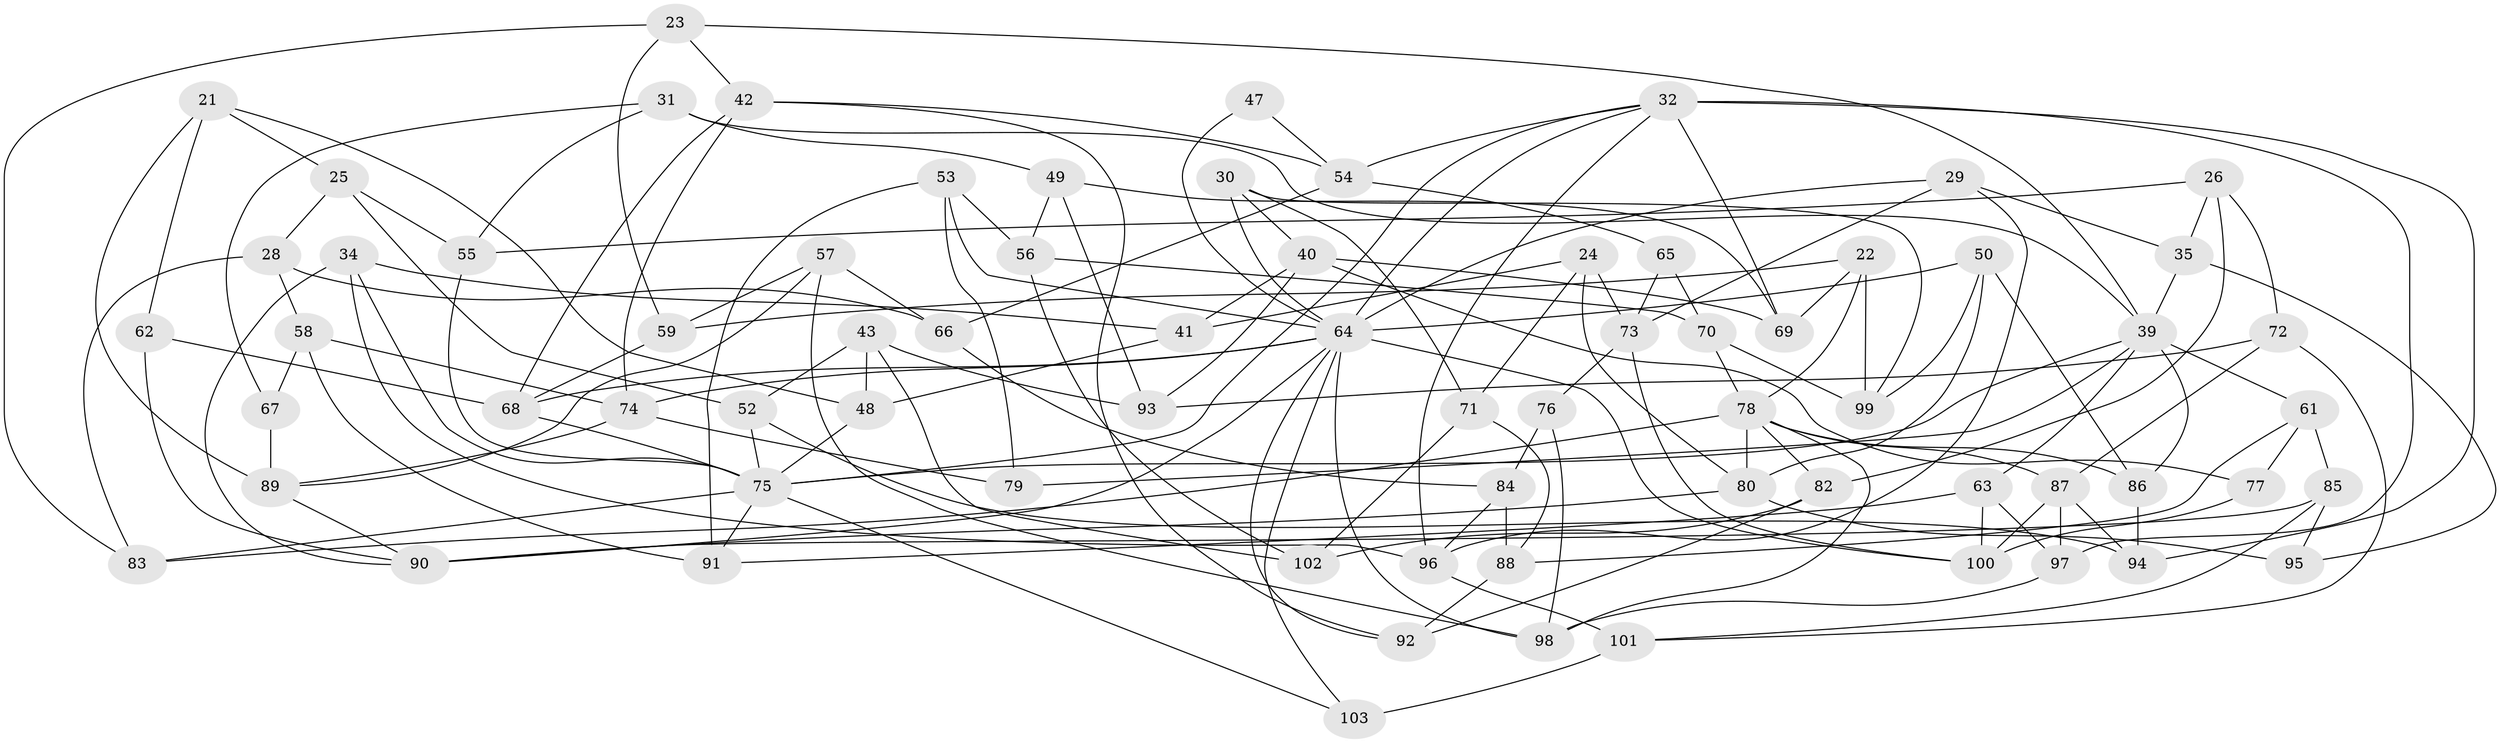 // original degree distribution, {4: 1.0}
// Generated by graph-tools (version 1.1) at 2025/01/03/04/25 22:01:00]
// undirected, 72 vertices, 159 edges
graph export_dot {
graph [start="1"]
  node [color=gray90,style=filled];
  21;
  22;
  23;
  24;
  25;
  26;
  28;
  29;
  30;
  31;
  32 [super="+16"];
  34;
  35;
  39 [super="+27"];
  40 [super="+3"];
  41;
  42 [super="+15"];
  43;
  47;
  48;
  49;
  50;
  52;
  53 [super="+51"];
  54 [super="+38"];
  55;
  56;
  57;
  58;
  59;
  61;
  62;
  63;
  64 [super="+17+44"];
  65;
  66;
  67;
  68 [super="+45"];
  69;
  70;
  71;
  72;
  73 [super="+33"];
  74 [super="+1"];
  75 [super="+4+9+7"];
  76;
  77;
  78 [super="+19+46"];
  79;
  80 [super="+6"];
  82;
  83;
  84;
  85;
  86;
  87 [super="+36"];
  88;
  89 [super="+14"];
  90 [super="+20"];
  91;
  92;
  93;
  94;
  95;
  96 [super="+60"];
  97 [super="+81"];
  98 [super="+8"];
  99;
  100 [super="+37"];
  101 [super="+11"];
  102;
  103;
  21 -- 25;
  21 -- 48;
  21 -- 62;
  21 -- 89;
  22 -- 69;
  22 -- 99;
  22 -- 59;
  22 -- 78;
  23 -- 83;
  23 -- 59;
  23 -- 42;
  23 -- 39;
  24 -- 71;
  24 -- 80;
  24 -- 41;
  24 -- 73;
  25 -- 28;
  25 -- 52;
  25 -- 55;
  26 -- 55;
  26 -- 35;
  26 -- 72;
  26 -- 82;
  28 -- 58;
  28 -- 66;
  28 -- 83;
  29 -- 35;
  29 -- 73;
  29 -- 96;
  29 -- 64;
  30 -- 71;
  30 -- 99;
  30 -- 40;
  30 -- 64;
  31 -- 49;
  31 -- 55;
  31 -- 67;
  31 -- 39;
  32 -- 94;
  32 -- 97 [weight=2];
  32 -- 54;
  32 -- 96;
  32 -- 64;
  32 -- 69;
  32 -- 75;
  34 -- 96;
  34 -- 41;
  34 -- 90;
  34 -- 75;
  35 -- 95;
  35 -- 39;
  39 -- 63;
  39 -- 86;
  39 -- 61;
  39 -- 79;
  39 -- 75;
  40 -- 69;
  40 -- 77 [weight=2];
  40 -- 93;
  40 -- 41;
  41 -- 48;
  42 -- 68;
  42 -- 74 [weight=2];
  42 -- 54;
  42 -- 92;
  43 -- 93;
  43 -- 102;
  43 -- 48;
  43 -- 52;
  47 -- 54 [weight=2];
  47 -- 64 [weight=2];
  48 -- 75;
  49 -- 93;
  49 -- 69;
  49 -- 56;
  50 -- 80;
  50 -- 99;
  50 -- 86;
  50 -- 64;
  52 -- 94;
  52 -- 75;
  53 -- 64 [weight=2];
  53 -- 79 [weight=2];
  53 -- 56;
  53 -- 91;
  54 -- 65;
  54 -- 66;
  55 -- 75;
  56 -- 70;
  56 -- 102;
  57 -- 66;
  57 -- 89;
  57 -- 98;
  57 -- 59;
  58 -- 74;
  58 -- 67;
  58 -- 91;
  59 -- 68;
  61 -- 77;
  61 -- 88;
  61 -- 85;
  62 -- 68 [weight=2];
  62 -- 90;
  63 -- 100;
  63 -- 91;
  63 -- 97;
  64 -- 68;
  64 -- 100 [weight=2];
  64 -- 103;
  64 -- 92;
  64 -- 98;
  64 -- 74;
  64 -- 90;
  65 -- 70;
  65 -- 73 [weight=2];
  66 -- 84;
  67 -- 89 [weight=2];
  68 -- 75;
  70 -- 99;
  70 -- 78;
  71 -- 102;
  71 -- 88;
  72 -- 101;
  72 -- 87;
  72 -- 93;
  73 -- 76;
  73 -- 100;
  74 -- 89;
  74 -- 79;
  75 -- 83;
  75 -- 91;
  75 -- 103;
  76 -- 98 [weight=2];
  76 -- 84;
  77 -- 100;
  78 -- 86;
  78 -- 98;
  78 -- 87;
  78 -- 80;
  78 -- 83;
  78 -- 82;
  80 -- 95 [weight=2];
  80 -- 90;
  82 -- 92;
  82 -- 102;
  84 -- 88;
  84 -- 96;
  85 -- 95;
  85 -- 90;
  85 -- 101;
  86 -- 94;
  87 -- 97 [weight=2];
  87 -- 100;
  87 -- 94;
  88 -- 92;
  89 -- 90;
  96 -- 101 [weight=2];
  97 -- 98;
  101 -- 103 [weight=2];
}
